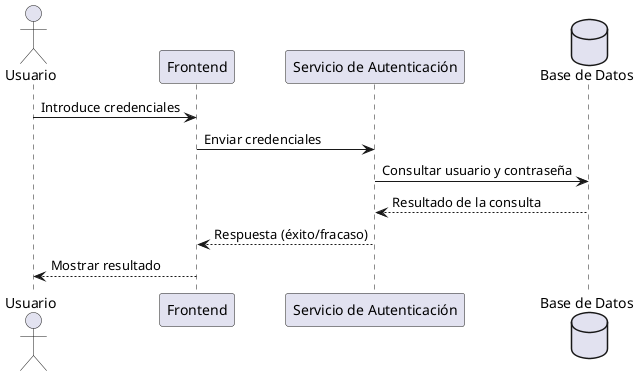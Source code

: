 @startuml
actor Usuario
participant "Frontend" as FE
participant "Servicio de Autenticación" as Auth
database "Base de Datos" as DB

Usuario -> FE : Introduce credenciales
FE -> Auth : Enviar credenciales
Auth -> DB : Consultar usuario y contraseña
DB --> Auth : Resultado de la consulta
Auth --> FE : Respuesta (éxito/fracaso)
FE --> Usuario : Mostrar resultado
@enduml
